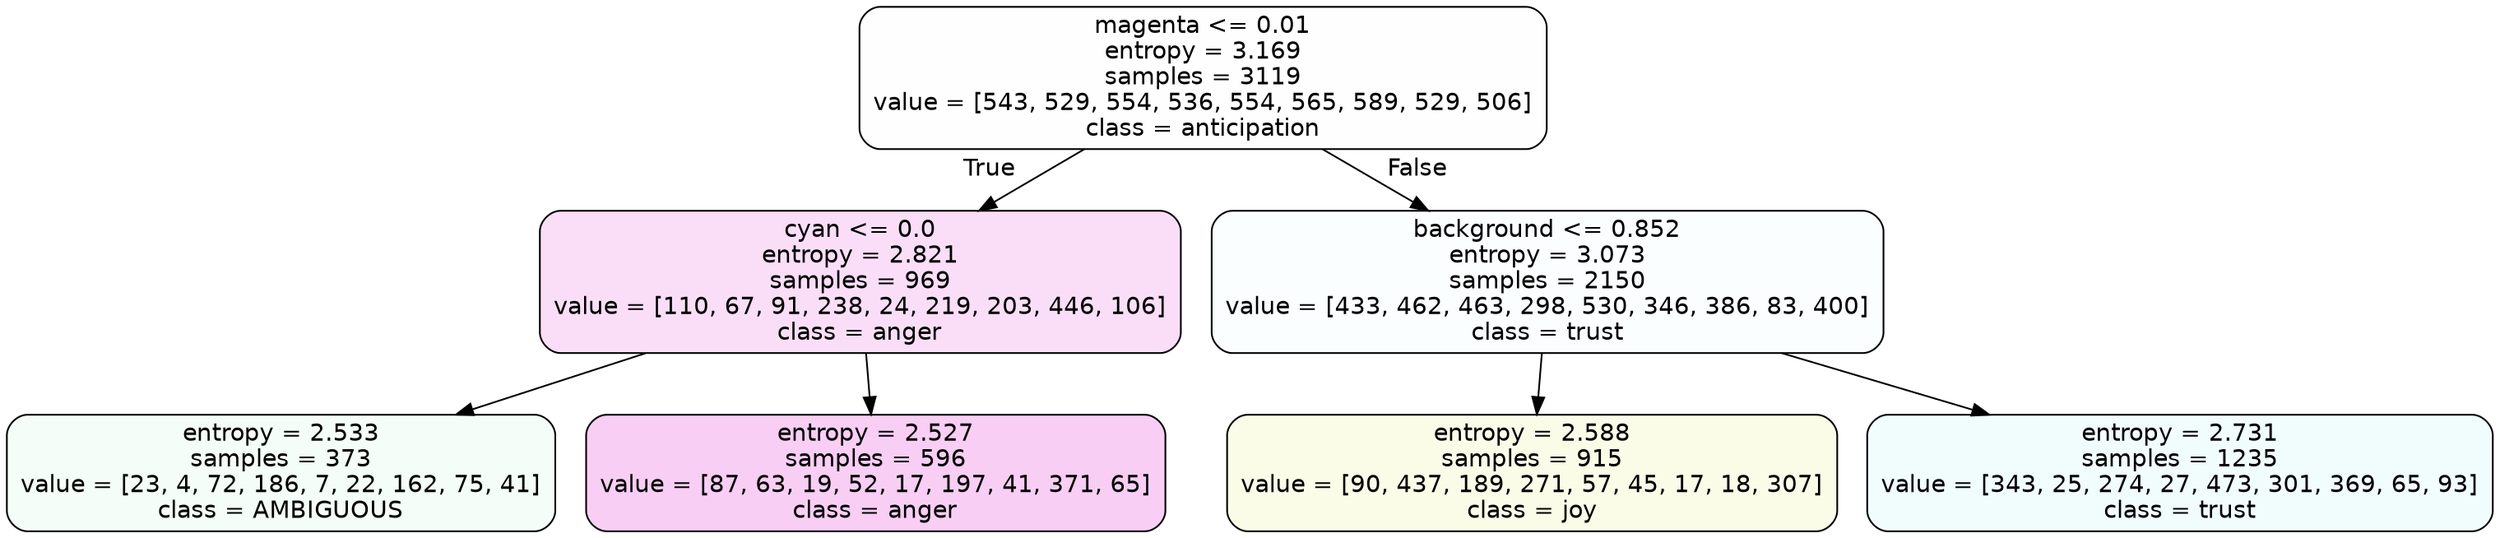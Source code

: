 digraph Tree {
node [shape=box, style="filled, rounded", color="black", fontname=helvetica] ;
edge [fontname=helvetica] ;
0 [label="magenta <= 0.01\nentropy = 3.169\nsamples = 3119\nvalue = [543, 529, 554, 536, 554, 565, 589, 529, 506]\nclass = anticipation", fillcolor="#8139e501"] ;
1 [label="cyan <= 0.0\nentropy = 2.821\nsamples = 969\nvalue = [110, 67, 91, 238, 24, 219, 203, 446, 106]\nclass = anger", fillcolor="#e539d72a"] ;
0 -> 1 [labeldistance=2.5, labelangle=45, headlabel="True"] ;
2 [label="entropy = 2.533\nsamples = 373\nvalue = [23, 4, 72, 186, 7, 22, 162, 75, 41]\nclass = AMBIGUOUS", fillcolor="#39e5810e"] ;
1 -> 2 ;
3 [label="entropy = 2.527\nsamples = 596\nvalue = [87, 63, 19, 52, 17, 197, 41, 371, 65]\nclass = anger", fillcolor="#e539d73e"] ;
1 -> 3 ;
4 [label="background <= 0.852\nentropy = 3.073\nsamples = 2150\nvalue = [433, 462, 463, 298, 530, 346, 386, 83, 400]\nclass = trust", fillcolor="#39d7e506"] ;
0 -> 4 [labeldistance=2.5, labelangle=-45, headlabel="False"] ;
5 [label="entropy = 2.588\nsamples = 915\nvalue = [90, 437, 189, 271, 57, 45, 17, 18, 307]\nclass = joy", fillcolor="#d7e5391d"] ;
4 -> 5 ;
6 [label="entropy = 2.731\nsamples = 1235\nvalue = [343, 25, 274, 27, 473, 301, 369, 65, 93]\nclass = trust", fillcolor="#39d7e511"] ;
4 -> 6 ;
}